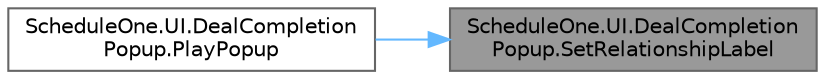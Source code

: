 digraph "ScheduleOne.UI.DealCompletionPopup.SetRelationshipLabel"
{
 // LATEX_PDF_SIZE
  bgcolor="transparent";
  edge [fontname=Helvetica,fontsize=10,labelfontname=Helvetica,labelfontsize=10];
  node [fontname=Helvetica,fontsize=10,shape=box,height=0.2,width=0.4];
  rankdir="RL";
  Node1 [id="Node000001",label="ScheduleOne.UI.DealCompletion\lPopup.SetRelationshipLabel",height=0.2,width=0.4,color="gray40", fillcolor="grey60", style="filled", fontcolor="black",tooltip=" "];
  Node1 -> Node2 [id="edge1_Node000001_Node000002",dir="back",color="steelblue1",style="solid",tooltip=" "];
  Node2 [id="Node000002",label="ScheduleOne.UI.DealCompletion\lPopup.PlayPopup",height=0.2,width=0.4,color="grey40", fillcolor="white", style="filled",URL="$class_schedule_one_1_1_u_i_1_1_deal_completion_popup.html#af6ba98526dfdc19ba74796015e4722b3",tooltip=" "];
}

